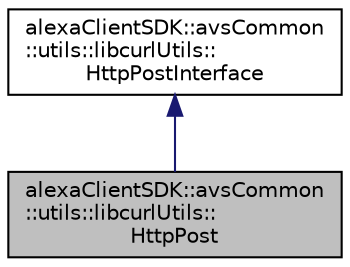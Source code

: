 digraph "alexaClientSDK::avsCommon::utils::libcurlUtils::HttpPost"
{
 // LATEX_PDF_SIZE
  edge [fontname="Helvetica",fontsize="10",labelfontname="Helvetica",labelfontsize="10"];
  node [fontname="Helvetica",fontsize="10",shape=record];
  Node1 [label="alexaClientSDK::avsCommon\l::utils::libcurlUtils::\lHttpPost",height=0.2,width=0.4,color="black", fillcolor="grey75", style="filled", fontcolor="black",tooltip="LIBCURL based implementation of HttpPostInterface."];
  Node2 -> Node1 [dir="back",color="midnightblue",fontsize="10",style="solid",fontname="Helvetica"];
  Node2 [label="alexaClientSDK::avsCommon\l::utils::libcurlUtils::\lHttpPostInterface",height=0.2,width=0.4,color="black", fillcolor="white", style="filled",URL="$classalexa_client_s_d_k_1_1avs_common_1_1utils_1_1libcurl_utils_1_1_http_post_interface.html",tooltip="Minimal interface for making Http POST requests."];
}
